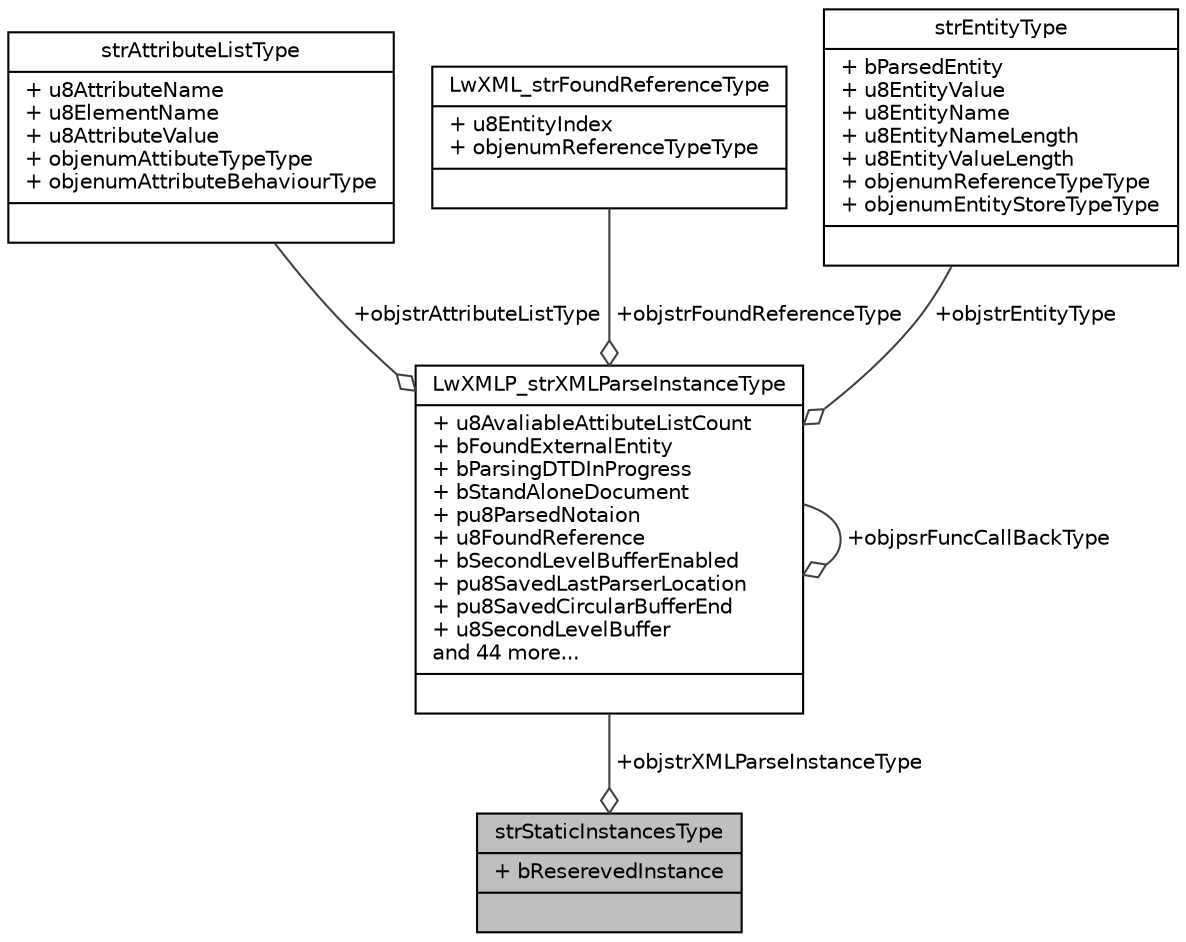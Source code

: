 digraph "strStaticInstancesType"
{
 // LATEX_PDF_SIZE
  edge [fontname="Helvetica",fontsize="10",labelfontname="Helvetica",labelfontsize="10"];
  node [fontname="Helvetica",fontsize="10",shape=record];
  Node1 [label="{strStaticInstancesType\n|+ bReserevedInstance\l|}",height=0.2,width=0.4,color="black", fillcolor="grey75", style="filled", fontcolor="black",tooltip="it hold the parser instance that may be allocated by the parser if it was enabled"];
  Node2 -> Node1 [color="grey25",fontsize="10",style="solid",label=" +objstrXMLParseInstanceType" ,arrowhead="odiamond",fontname="Helvetica"];
  Node2 [label="{LwXMLP_strXMLParseInstanceType\n|+ u8AvaliableAttibuteListCount\l+ bFoundExternalEntity\l+ bParsingDTDInProgress\l+ bStandAloneDocument\l+ pu8ParsedNotaion\l+ u8FoundReference\l+ bSecondLevelBufferEnabled\l+ pu8SavedLastParserLocation\l+ pu8SavedCircularBufferEnd\l+ u8SecondLevelBuffer\land 44 more...\l|}",height=0.2,width=0.4,color="black", fillcolor="white", style="filled",URL="$struct_lw_x_m_l_p__str_x_m_l_parse_instance_type.html",tooltip="the XML parser instance which shall be created/allocated when the parser is started and it will be us..."];
  Node3 -> Node2 [color="grey25",fontsize="10",style="solid",label=" +objstrAttributeListType" ,arrowhead="odiamond",fontname="Helvetica"];
  Node3 [label="{strAttributeListType\n|+ u8AttributeName\l+ u8ElementName\l+ u8AttributeValue\l+ objenumAttibuteTypeType\l+ objenumAttributeBehaviourType\l|}",height=0.2,width=0.4,color="black", fillcolor="white", style="filled",URL="$structstr_attribute_list_type.html",tooltip="it the structure which hold the attributes name/behavior per element"];
  Node4 -> Node2 [color="grey25",fontsize="10",style="solid",label=" +objstrFoundReferenceType" ,arrowhead="odiamond",fontname="Helvetica"];
  Node4 [label="{LwXML_strFoundReferenceType\n|+ u8EntityIndex\l+ objenumReferenceTypeType\l|}",height=0.2,width=0.4,color="black", fillcolor="white", style="filled",URL="$struct_lw_x_m_l__str_found_reference_type.html",tooltip="it the structure which hold the found entity index and the corresponding type"];
  Node2 -> Node2 [color="grey25",fontsize="10",style="solid",label=" +objpsrFuncCallBackType" ,arrowhead="odiamond",fontname="Helvetica"];
  Node5 -> Node2 [color="grey25",fontsize="10",style="solid",label=" +objstrEntityType" ,arrowhead="odiamond",fontname="Helvetica"];
  Node5 [label="{strEntityType\n|+ bParsedEntity\l+ u8EntityValue\l+ u8EntityName\l+ u8EntityNameLength\l+ u8EntityValueLength\l+ objenumReferenceTypeType\l+ objenumEntityStoreTypeType\l|}",height=0.2,width=0.4,color="black", fillcolor="white", style="filled",URL="$structstr_entity_type.html",tooltip="it the structure which hold the entities"];
}
